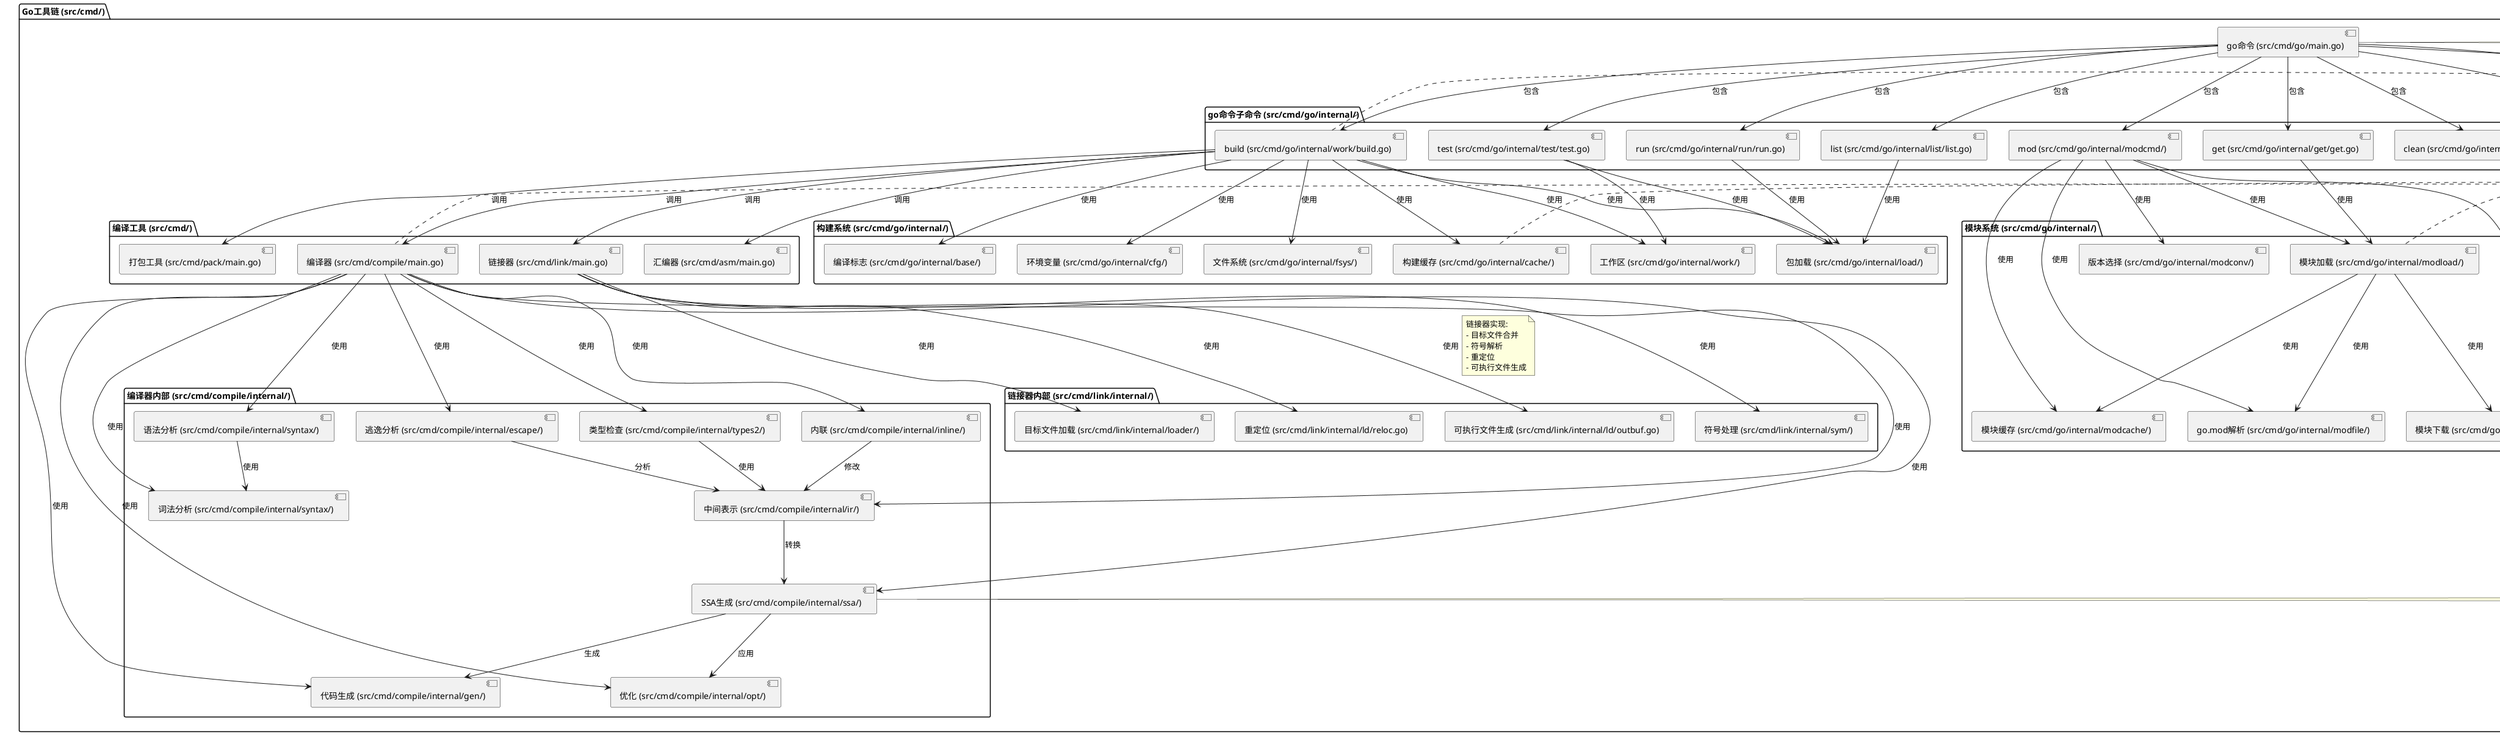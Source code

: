 @startuml Go工具链实现架构

package "Go工具链 (src/cmd/)" {
  [go命令 (src/cmd/go/main.go)] as GoCmd
  
  package "go命令子命令 (src/cmd/go/internal/)" {
    [build (src/cmd/go/internal/work/build.go)] as Build
    [run (src/cmd/go/internal/run/run.go)] as Run
    [test (src/cmd/go/internal/test/test.go)] as Test
    [get (src/cmd/go/internal/get/get.go)] as Get
    [mod (src/cmd/go/internal/modcmd/)] as Mod
    [list (src/cmd/go/internal/list/list.go)] as List
    [clean (src/cmd/go/internal/clean/clean.go)] as Clean
    [doc (src/cmd/go/internal/doc/doc.go)] as GoDoc
    [vet (src/cmd/go/internal/vet/vet.go)] as GoVet
    [fmt (src/cmd/go/internal/fmt/fmt.go)] as GoFmt
  }
  
  package "编译工具 (src/cmd/)" {
    [编译器 (src/cmd/compile/main.go)] as Compile
    [链接器 (src/cmd/link/main.go)] as Link
    [汇编器 (src/cmd/asm/main.go)] as Asm
    [打包工具 (src/cmd/pack/main.go)] as Pack
  }
  
  package "代码工具 (src/cmd/)" {
    [gofmt (src/cmd/gofmt/main.go)] as Gofmt
    [vet (src/cmd/vet/main.go)] as Vet
    [doc (src/cmd/doc/main.go)] as Doc
    [trace (src/cmd/trace/main.go)] as Trace
    [pprof (src/cmd/pprof/main.go)] as Pprof
    [cover (src/cmd/cover/cover.go)] as Cover
  }
  
  package "模块系统 (src/cmd/go/internal/)" {
    [模块加载 (src/cmd/go/internal/modload/)] as ModLoad
    [模块下载 (src/cmd/go/internal/modfetch/)] as ModFetch
    [模块缓存 (src/cmd/go/internal/modcache/)] as ModCache
    [go.mod解析 (src/cmd/go/internal/modfile/)] as ModFile
    [版本选择 (src/cmd/go/internal/modconv/)] as ModVersion
  }
  
  package "构建系统 (src/cmd/go/internal/)" {
    [包加载 (src/cmd/go/internal/load/)] as Load
    [构建缓存 (src/cmd/go/internal/cache/)] as Cache
    [工作区 (src/cmd/go/internal/work/)] as Work
    [编译标志 (src/cmd/go/internal/base/)] as Flags
    [环境变量 (src/cmd/go/internal/cfg/)] as Cfg
    [文件系统 (src/cmd/go/internal/fsys/)] as Fsys
  }
  
  package "编译器内部 (src/cmd/compile/internal/)" {
    [词法分析 (src/cmd/compile/internal/syntax/)] as Lexer
    [语法分析 (src/cmd/compile/internal/syntax/)] as Parser
    [类型检查 (src/cmd/compile/internal/types2/)] as TypeCheck
    [中间表示 (src/cmd/compile/internal/ir/)] as IR
    [SSA生成 (src/cmd/compile/internal/ssa/)] as SSA
    [代码生成 (src/cmd/compile/internal/gen/)] as CodeGen
    [内联 (src/cmd/compile/internal/inline/)] as Inline
    [逃逸分析 (src/cmd/compile/internal/escape/)] as Escape
    [优化 (src/cmd/compile/internal/opt/)] as Opt
  }
  
  package "链接器内部 (src/cmd/link/internal/)" {
    [符号处理 (src/cmd/link/internal/sym/)] as SymProc
    [目标文件加载 (src/cmd/link/internal/loader/)] as ObjLoader
    [重定位 (src/cmd/link/internal/ld/reloc.go)] as Reloc
    [可执行文件生成 (src/cmd/link/internal/ld/outbuf.go)] as ExeGen
  }
}

' 命令关系
GoCmd --> Build : 包含
GoCmd --> Run : 包含
GoCmd --> Test : 包含
GoCmd --> Get : 包含
GoCmd --> Mod : 包含
GoCmd --> List : 包含
GoCmd --> Clean : 包含
GoCmd --> GoDoc : 包含
GoCmd --> GoVet : 包含
GoCmd --> GoFmt : 包含

' 工具调用关系
Build --> Compile : 调用
Build --> Link : 调用
Build --> Asm : 调用
Build --> Pack : 调用
GoFmt --> Gofmt : 调用
GoVet --> Vet : 调用
GoDoc --> Doc : 调用

' 模块系统关系
Get --> ModLoad : 使用
Mod --> ModLoad : 使用
Mod --> ModFetch : 使用
Mod --> ModCache : 使用
Mod --> ModFile : 使用
Mod --> ModVersion : 使用
ModLoad --> ModFetch : 使用
ModLoad --> ModCache : 使用
ModLoad --> ModFile : 使用

' 构建系统关系
Build --> Load : 使用
Build --> Cache : 使用
Build --> Work : 使用
Build --> Flags : 使用
Build --> Cfg : 使用
Build --> Fsys : 使用
Test --> Load : 使用
Test --> Work : 使用
Run --> Load : 使用
List --> Load : 使用

' 编译器内部关系
Compile --> Lexer : 使用
Compile --> Parser : 使用
Compile --> TypeCheck : 使用
Compile --> IR : 使用
Compile --> SSA : 使用
Compile --> CodeGen : 使用
Compile --> Inline : 使用
Compile --> Escape : 使用
Compile --> Opt : 使用
Parser --> Lexer : 使用
TypeCheck --> IR : 使用
IR --> SSA : 转换
SSA --> Opt : 应用
SSA --> CodeGen : 生成
Inline --> IR : 修改
Escape --> IR : 分析

' 链接器内部关系
Link --> SymProc : 使用
Link --> ObjLoader : 使用
Link --> Reloc : 使用
Link --> ExeGen : 使用

note right of GoCmd
  go命令入口:
  1. 解析命令行参数
  2. 确定子命令
  3. 执行对应子命令
end note

note right of Build
  build命令实现:
  - 包依赖分析
  - 增量构建
  - 并行编译
  - 缓存管理
end note

note right of ModLoad
  模块加载:
  - 解析go.mod
  - 版本选择
  - 依赖图构建
  - 模块下载
end note

note right of Cache
  构建缓存:
  - 基于内容的缓存
  - 缓存失效检测
  - 缓存共享
end note

note right of Compile
  编译器实现:
  - 源代码解析
  - 类型检查
  - 中间代码生成
  - 优化
  - 机器码生成
end note

note right of SSA
  SSA中间表示:
  - 静态单赋值形式
  - 控制流图
  - 数据流分析
  - 代码优化
end note

note right of Link
  链接器实现:
  - 目标文件合并
  - 符号解析
  - 重定位
  - 可执行文件生成
end note

@enduml